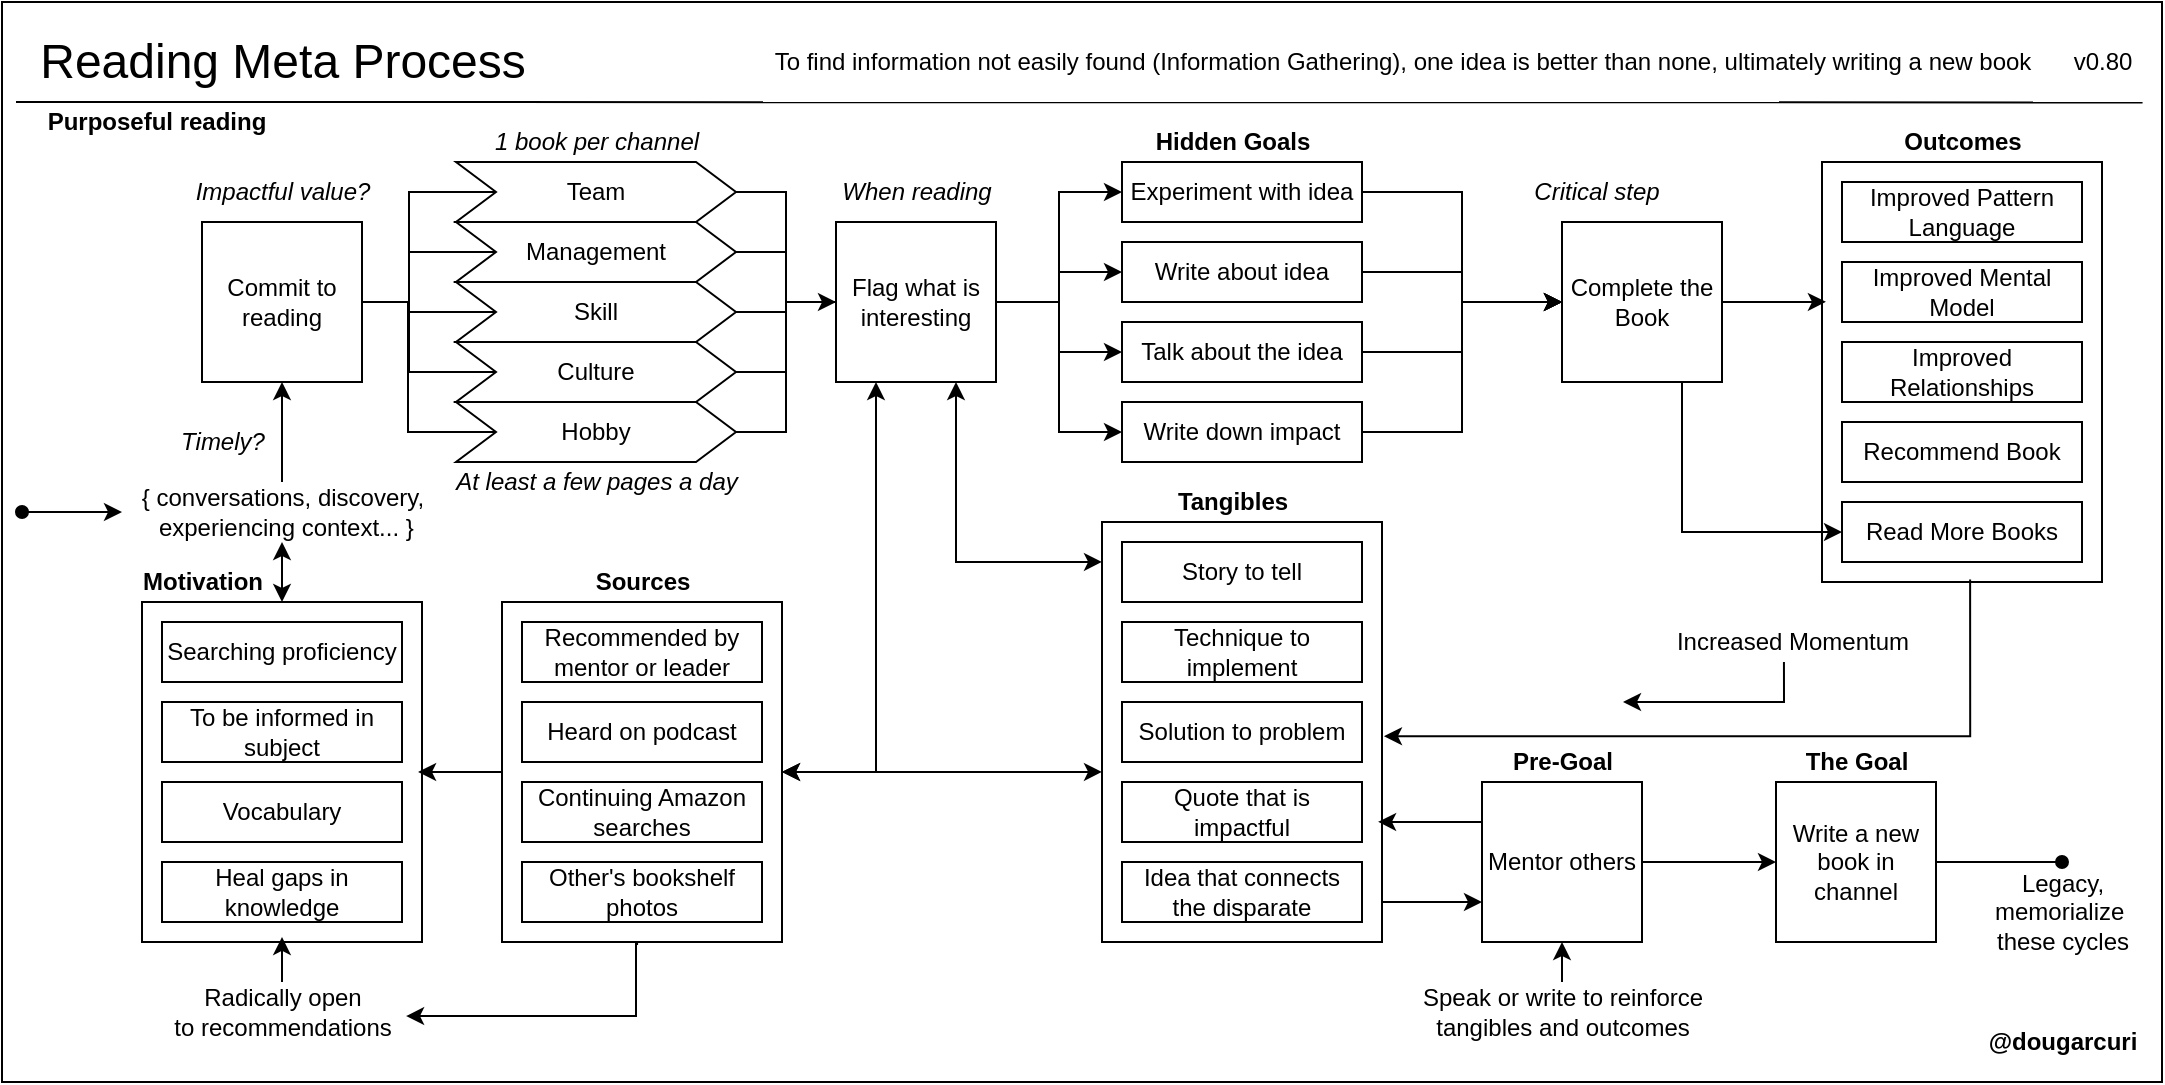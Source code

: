 <mxfile version="13.6.6" type="device"><diagram id="YEcZWM5yn9CC_GXmh8b7" name="Page-1"><mxGraphModel dx="1947" dy="563" grid="1" gridSize="10" guides="1" tooltips="1" connect="1" arrows="1" fold="1" page="1" pageScale="1" pageWidth="850" pageHeight="1100" math="0" shadow="0"><root><mxCell id="0"/><mxCell id="1" parent="0"/><mxCell id="oZXL2kZeHIh9_-ydEniH-50" value="" style="rounded=0;whiteSpace=wrap;html=1;fillColor=none;" vertex="1" parent="1"><mxGeometry x="-10" y="20" width="1080" height="540" as="geometry"/></mxCell><mxCell id="oZXL2kZeHIh9_-ydEniH-198" style="edgeStyle=orthogonalEdgeStyle;rounded=0;orthogonalLoop=1;jettySize=auto;html=1;entryX=1.007;entryY=0.51;entryDx=0;entryDy=0;entryPerimeter=0;startArrow=none;startFill=0;endArrow=classic;endFill=1;exitX=0.529;exitY=0.994;exitDx=0;exitDy=0;exitPerimeter=0;" edge="1" parent="1" source="oZXL2kZeHIh9_-ydEniH-195" target="oZXL2kZeHIh9_-ydEniH-180"><mxGeometry relative="1" as="geometry"><Array as="points"><mxPoint x="974" y="387"/></Array></mxGeometry></mxCell><mxCell id="oZXL2kZeHIh9_-ydEniH-195" value="" style="verticalLabelPosition=bottom;verticalAlign=top;html=1;shape=mxgraph.basic.rect;fillColor2=none;strokeWidth=1;size=20;indent=5;fillColor=none;" vertex="1" parent="1"><mxGeometry x="900" y="100" width="140" height="210" as="geometry"/></mxCell><mxCell id="oZXL2kZeHIh9_-ydEniH-204" style="edgeStyle=orthogonalEdgeStyle;rounded=0;orthogonalLoop=1;jettySize=auto;html=1;entryX=0;entryY=0.75;entryDx=0;entryDy=0;startArrow=none;startFill=0;endArrow=classic;endFill=1;" edge="1" parent="1" source="oZXL2kZeHIh9_-ydEniH-180" target="oZXL2kZeHIh9_-ydEniH-201"><mxGeometry relative="1" as="geometry"><Array as="points"><mxPoint x="667" y="470"/><mxPoint x="667" y="470"/></Array></mxGeometry></mxCell><mxCell id="oZXL2kZeHIh9_-ydEniH-180" value="" style="verticalLabelPosition=bottom;verticalAlign=top;html=1;shape=mxgraph.basic.rect;fillColor2=none;strokeWidth=1;size=20;indent=5;fillColor=none;" vertex="1" parent="1"><mxGeometry x="540" y="280" width="140" height="210" as="geometry"/></mxCell><mxCell id="oZXL2kZeHIh9_-ydEniH-1" value="&lt;font style=&quot;font-size: 24px&quot;&gt;Reading Meta Process&lt;/font&gt;" style="text;html=1;align=center;verticalAlign=middle;resizable=0;points=[];autosize=1;" vertex="1" parent="1"><mxGeometry y="40" width="260" height="20" as="geometry"/></mxCell><mxCell id="oZXL2kZeHIh9_-ydEniH-240" style="edgeStyle=orthogonalEdgeStyle;rounded=0;orthogonalLoop=1;jettySize=auto;html=1;exitX=1;exitY=0.5;exitDx=0;exitDy=0;entryX=0;entryY=0.5;entryDx=0;entryDy=0;startArrow=none;startFill=0;endArrow=none;endFill=0;" edge="1" parent="1" source="oZXL2kZeHIh9_-ydEniH-2" target="oZXL2kZeHIh9_-ydEniH-123"><mxGeometry relative="1" as="geometry"/></mxCell><mxCell id="oZXL2kZeHIh9_-ydEniH-241" style="edgeStyle=orthogonalEdgeStyle;rounded=0;orthogonalLoop=1;jettySize=auto;html=1;exitX=1;exitY=0.5;exitDx=0;exitDy=0;entryX=0;entryY=0.5;entryDx=0;entryDy=0;startArrow=none;startFill=0;endArrow=none;endFill=0;" edge="1" parent="1" source="oZXL2kZeHIh9_-ydEniH-2" target="oZXL2kZeHIh9_-ydEniH-125"><mxGeometry relative="1" as="geometry"/></mxCell><mxCell id="oZXL2kZeHIh9_-ydEniH-242" style="edgeStyle=orthogonalEdgeStyle;rounded=0;orthogonalLoop=1;jettySize=auto;html=1;exitX=1;exitY=0.5;exitDx=0;exitDy=0;entryX=0;entryY=0.5;entryDx=0;entryDy=0;startArrow=none;startFill=0;endArrow=none;endFill=0;" edge="1" parent="1" source="oZXL2kZeHIh9_-ydEniH-2" target="oZXL2kZeHIh9_-ydEniH-130"><mxGeometry relative="1" as="geometry"/></mxCell><mxCell id="oZXL2kZeHIh9_-ydEniH-243" style="edgeStyle=orthogonalEdgeStyle;rounded=0;orthogonalLoop=1;jettySize=auto;html=1;exitX=1;exitY=0.5;exitDx=0;exitDy=0;entryX=0;entryY=0.5;entryDx=0;entryDy=0;startArrow=none;startFill=0;endArrow=none;endFill=0;" edge="1" parent="1" source="oZXL2kZeHIh9_-ydEniH-2" target="oZXL2kZeHIh9_-ydEniH-134"><mxGeometry relative="1" as="geometry"/></mxCell><mxCell id="oZXL2kZeHIh9_-ydEniH-244" style="edgeStyle=orthogonalEdgeStyle;rounded=0;orthogonalLoop=1;jettySize=auto;html=1;exitX=1;exitY=0.5;exitDx=0;exitDy=0;startArrow=none;startFill=0;endArrow=none;endFill=0;" edge="1" parent="1" target="oZXL2kZeHIh9_-ydEniH-235"><mxGeometry relative="1" as="geometry"><mxPoint x="173" y="170" as="sourcePoint"/><mxPoint x="240" y="235" as="targetPoint"/><Array as="points"><mxPoint x="193" y="170"/><mxPoint x="193" y="235"/></Array></mxGeometry></mxCell><mxCell id="oZXL2kZeHIh9_-ydEniH-2" value="Commit to reading" style="whiteSpace=wrap;html=1;aspect=fixed;" vertex="1" parent="1"><mxGeometry x="90" y="130" width="80" height="80" as="geometry"/></mxCell><mxCell id="oZXL2kZeHIh9_-ydEniH-7" value="To find information not easily found (Information Gathering), one idea is better than none, ultimately writing a new book" style="text;html=1;align=center;verticalAlign=middle;resizable=0;points=[];autosize=1;" vertex="1" parent="1"><mxGeometry x="370" y="40" width="640" height="20" as="geometry"/></mxCell><mxCell id="oZXL2kZeHIh9_-ydEniH-19" style="edgeStyle=orthogonalEdgeStyle;rounded=0;orthogonalLoop=1;jettySize=auto;html=1;exitX=1;exitY=0.5;exitDx=0;exitDy=0;entryX=0;entryY=0.5;entryDx=0;entryDy=0;" edge="1" parent="1" source="oZXL2kZeHIh9_-ydEniH-123" target="oZXL2kZeHIh9_-ydEniH-18"><mxGeometry relative="1" as="geometry"><mxPoint x="347" y="115" as="sourcePoint"/></mxGeometry></mxCell><mxCell id="oZXL2kZeHIh9_-ydEniH-17" value="&lt;b&gt;Purposeful reading&lt;/b&gt;" style="text;html=1;align=center;verticalAlign=middle;resizable=0;points=[];autosize=1;" vertex="1" parent="1"><mxGeometry x="7" y="70" width="120" height="20" as="geometry"/></mxCell><mxCell id="oZXL2kZeHIh9_-ydEniH-77" style="edgeStyle=orthogonalEdgeStyle;rounded=0;orthogonalLoop=1;jettySize=auto;html=1;exitX=1;exitY=0.5;exitDx=0;exitDy=0;entryX=0;entryY=0.5;entryDx=0;entryDy=0;endArrow=classic;endFill=1;" edge="1" parent="1" source="oZXL2kZeHIh9_-ydEniH-18" target="oZXL2kZeHIh9_-ydEniH-25"><mxGeometry relative="1" as="geometry"/></mxCell><mxCell id="oZXL2kZeHIh9_-ydEniH-78" style="edgeStyle=orthogonalEdgeStyle;rounded=0;orthogonalLoop=1;jettySize=auto;html=1;exitX=1;exitY=0.5;exitDx=0;exitDy=0;entryX=0;entryY=0.5;entryDx=0;entryDy=0;endArrow=classic;endFill=1;" edge="1" parent="1" source="oZXL2kZeHIh9_-ydEniH-18" target="oZXL2kZeHIh9_-ydEniH-26"><mxGeometry relative="1" as="geometry"/></mxCell><mxCell id="oZXL2kZeHIh9_-ydEniH-79" style="edgeStyle=orthogonalEdgeStyle;rounded=0;orthogonalLoop=1;jettySize=auto;html=1;exitX=1;exitY=0.5;exitDx=0;exitDy=0;entryX=0;entryY=0.5;entryDx=0;entryDy=0;endArrow=classic;endFill=1;" edge="1" parent="1" source="oZXL2kZeHIh9_-ydEniH-18" target="oZXL2kZeHIh9_-ydEniH-39"><mxGeometry relative="1" as="geometry"/></mxCell><mxCell id="oZXL2kZeHIh9_-ydEniH-80" style="edgeStyle=orthogonalEdgeStyle;rounded=0;orthogonalLoop=1;jettySize=auto;html=1;exitX=1;exitY=0.5;exitDx=0;exitDy=0;entryX=0;entryY=0.5;entryDx=0;entryDy=0;endArrow=classic;endFill=1;" edge="1" parent="1" source="oZXL2kZeHIh9_-ydEniH-18" target="oZXL2kZeHIh9_-ydEniH-60"><mxGeometry relative="1" as="geometry"/></mxCell><mxCell id="oZXL2kZeHIh9_-ydEniH-193" style="edgeStyle=orthogonalEdgeStyle;rounded=0;orthogonalLoop=1;jettySize=auto;html=1;exitX=0.25;exitY=1;exitDx=0;exitDy=0;entryX=1;entryY=0.5;entryDx=0;entryDy=0;entryPerimeter=0;startArrow=classic;startFill=1;endArrow=classic;endFill=1;" edge="1" parent="1" source="oZXL2kZeHIh9_-ydEniH-18" target="oZXL2kZeHIh9_-ydEniH-182"><mxGeometry relative="1" as="geometry"/></mxCell><mxCell id="oZXL2kZeHIh9_-ydEniH-18" value="Flag what is interesting" style="whiteSpace=wrap;html=1;aspect=fixed;" vertex="1" parent="1"><mxGeometry x="407" y="130" width="80" height="80" as="geometry"/></mxCell><mxCell id="oZXL2kZeHIh9_-ydEniH-112" style="edgeStyle=orthogonalEdgeStyle;rounded=0;orthogonalLoop=1;jettySize=auto;html=1;exitX=1;exitY=0.5;exitDx=0;exitDy=0;entryX=0;entryY=0.5;entryDx=0;entryDy=0;endArrow=classic;endFill=1;" edge="1" parent="1" source="oZXL2kZeHIh9_-ydEniH-25" target="oZXL2kZeHIh9_-ydEniH-110"><mxGeometry relative="1" as="geometry"/></mxCell><mxCell id="oZXL2kZeHIh9_-ydEniH-25" value="Experiment with idea" style="rounded=0;whiteSpace=wrap;html=1;" vertex="1" parent="1"><mxGeometry x="550" y="100" width="120" height="30" as="geometry"/></mxCell><mxCell id="oZXL2kZeHIh9_-ydEniH-113" style="edgeStyle=orthogonalEdgeStyle;rounded=0;orthogonalLoop=1;jettySize=auto;html=1;exitX=1;exitY=0.5;exitDx=0;exitDy=0;entryX=0;entryY=0.5;entryDx=0;entryDy=0;endArrow=classic;endFill=1;" edge="1" parent="1" source="oZXL2kZeHIh9_-ydEniH-26" target="oZXL2kZeHIh9_-ydEniH-110"><mxGeometry relative="1" as="geometry"/></mxCell><mxCell id="oZXL2kZeHIh9_-ydEniH-26" value="Write about idea" style="rounded=0;whiteSpace=wrap;html=1;" vertex="1" parent="1"><mxGeometry x="550" y="140" width="120" height="30" as="geometry"/></mxCell><mxCell id="oZXL2kZeHIh9_-ydEniH-29" value="v0.80" style="text;html=1;align=center;verticalAlign=middle;resizable=0;points=[];autosize=1;" vertex="1" parent="1"><mxGeometry x="1020" y="40" width="40" height="20" as="geometry"/></mxCell><mxCell id="oZXL2kZeHIh9_-ydEniH-30" value="&lt;b&gt;@dougarcuri&lt;/b&gt;" style="text;html=1;align=center;verticalAlign=middle;resizable=0;points=[];autosize=1;" vertex="1" parent="1"><mxGeometry x="975" y="530" width="90" height="20" as="geometry"/></mxCell><mxCell id="oZXL2kZeHIh9_-ydEniH-31" value="" style="endArrow=none;html=1;entryX=0.991;entryY=0.093;entryDx=0;entryDy=0;entryPerimeter=0;" edge="1" parent="1" target="oZXL2kZeHIh9_-ydEniH-50"><mxGeometry width="50" height="50" relative="1" as="geometry"><mxPoint x="-3" y="70" as="sourcePoint"/><mxPoint x="992" y="70" as="targetPoint"/></mxGeometry></mxCell><mxCell id="oZXL2kZeHIh9_-ydEniH-114" style="edgeStyle=orthogonalEdgeStyle;rounded=0;orthogonalLoop=1;jettySize=auto;html=1;exitX=1;exitY=0.5;exitDx=0;exitDy=0;entryX=0;entryY=0.5;entryDx=0;entryDy=0;endArrow=classic;endFill=1;" edge="1" parent="1" source="oZXL2kZeHIh9_-ydEniH-39" target="oZXL2kZeHIh9_-ydEniH-110"><mxGeometry relative="1" as="geometry"/></mxCell><mxCell id="oZXL2kZeHIh9_-ydEniH-39" value="Talk about the idea" style="rounded=0;whiteSpace=wrap;html=1;" vertex="1" parent="1"><mxGeometry x="550" y="180" width="120" height="30" as="geometry"/></mxCell><mxCell id="oZXL2kZeHIh9_-ydEniH-46" value="&lt;i&gt;1 book per channel&lt;/i&gt;" style="text;html=1;align=center;verticalAlign=middle;resizable=0;points=[];autosize=1;" vertex="1" parent="1"><mxGeometry x="227" y="80" width="120" height="20" as="geometry"/></mxCell><mxCell id="oZXL2kZeHIh9_-ydEniH-47" value="&lt;i&gt;At least a few pages a day&lt;/i&gt;" style="text;html=1;align=center;verticalAlign=middle;resizable=0;points=[];autosize=1;" vertex="1" parent="1"><mxGeometry x="207" y="250" width="160" height="20" as="geometry"/></mxCell><mxCell id="oZXL2kZeHIh9_-ydEniH-213" style="edgeStyle=orthogonalEdgeStyle;rounded=0;orthogonalLoop=1;jettySize=auto;html=1;entryX=0.5;entryY=0.985;entryDx=0;entryDy=0;entryPerimeter=0;startArrow=none;startFill=0;endArrow=classic;endFill=1;" edge="1" parent="1" source="oZXL2kZeHIh9_-ydEniH-49" target="oZXL2kZeHIh9_-ydEniH-208"><mxGeometry relative="1" as="geometry"/></mxCell><mxCell id="oZXL2kZeHIh9_-ydEniH-49" value="Radically open&lt;br&gt;to recommendations" style="text;html=1;align=center;verticalAlign=middle;resizable=0;points=[];autosize=1;" vertex="1" parent="1"><mxGeometry x="70" y="510" width="120" height="30" as="geometry"/></mxCell><mxCell id="oZXL2kZeHIh9_-ydEniH-116" style="edgeStyle=orthogonalEdgeStyle;rounded=0;orthogonalLoop=1;jettySize=auto;html=1;exitX=1;exitY=0.5;exitDx=0;exitDy=0;entryX=0;entryY=0.5;entryDx=0;entryDy=0;endArrow=classic;endFill=1;" edge="1" parent="1" source="oZXL2kZeHIh9_-ydEniH-60" target="oZXL2kZeHIh9_-ydEniH-110"><mxGeometry relative="1" as="geometry"/></mxCell><mxCell id="oZXL2kZeHIh9_-ydEniH-60" value="Write down impact" style="rounded=0;whiteSpace=wrap;html=1;" vertex="1" parent="1"><mxGeometry x="550" y="220" width="120" height="30" as="geometry"/></mxCell><mxCell id="oZXL2kZeHIh9_-ydEniH-70" value="&lt;b&gt;Outcomes&lt;/b&gt;" style="text;html=1;align=center;verticalAlign=middle;resizable=0;points=[];autosize=1;" vertex="1" parent="1"><mxGeometry x="935" y="80" width="70" height="20" as="geometry"/></mxCell><mxCell id="oZXL2kZeHIh9_-ydEniH-90" value="Improved Pattern Language" style="rounded=0;whiteSpace=wrap;html=1;" vertex="1" parent="1"><mxGeometry x="910" y="110" width="120" height="30" as="geometry"/></mxCell><mxCell id="oZXL2kZeHIh9_-ydEniH-91" value="Recommend Book" style="rounded=0;whiteSpace=wrap;html=1;" vertex="1" parent="1"><mxGeometry x="910" y="230" width="120" height="30" as="geometry"/></mxCell><mxCell id="oZXL2kZeHIh9_-ydEniH-92" value="Improved Mental Model" style="rounded=0;whiteSpace=wrap;html=1;" vertex="1" parent="1"><mxGeometry x="910" y="150" width="120" height="30" as="geometry"/></mxCell><mxCell id="oZXL2kZeHIh9_-ydEniH-93" value="Read More Books" style="rounded=0;whiteSpace=wrap;html=1;" vertex="1" parent="1"><mxGeometry x="910" y="270" width="120" height="30" as="geometry"/></mxCell><mxCell id="oZXL2kZeHIh9_-ydEniH-197" style="edgeStyle=orthogonalEdgeStyle;rounded=0;orthogonalLoop=1;jettySize=auto;html=1;exitX=1;exitY=0.5;exitDx=0;exitDy=0;entryX=0.014;entryY=0.333;entryDx=0;entryDy=0;entryPerimeter=0;startArrow=none;startFill=0;endArrow=classic;endFill=1;" edge="1" parent="1" source="oZXL2kZeHIh9_-ydEniH-110" target="oZXL2kZeHIh9_-ydEniH-195"><mxGeometry relative="1" as="geometry"/></mxCell><mxCell id="oZXL2kZeHIh9_-ydEniH-219" style="edgeStyle=orthogonalEdgeStyle;rounded=0;orthogonalLoop=1;jettySize=auto;html=1;exitX=0.75;exitY=1;exitDx=0;exitDy=0;entryX=0;entryY=0.5;entryDx=0;entryDy=0;startArrow=none;startFill=0;endArrow=classic;endFill=1;" edge="1" parent="1" source="oZXL2kZeHIh9_-ydEniH-110" target="oZXL2kZeHIh9_-ydEniH-93"><mxGeometry relative="1" as="geometry"/></mxCell><mxCell id="oZXL2kZeHIh9_-ydEniH-110" value="Complete the Book" style="whiteSpace=wrap;html=1;aspect=fixed;" vertex="1" parent="1"><mxGeometry x="770" y="130" width="80" height="80" as="geometry"/></mxCell><mxCell id="oZXL2kZeHIh9_-ydEniH-123" value="Team" style="shape=step;perimeter=stepPerimeter;whiteSpace=wrap;html=1;fixedSize=1;fillColor=none;" vertex="1" parent="1"><mxGeometry x="217" y="100" width="140" height="30" as="geometry"/></mxCell><mxCell id="oZXL2kZeHIh9_-ydEniH-127" style="edgeStyle=orthogonalEdgeStyle;rounded=0;orthogonalLoop=1;jettySize=auto;html=1;exitX=1;exitY=0.5;exitDx=0;exitDy=0;endArrow=none;endFill=0;" edge="1" parent="1" source="oZXL2kZeHIh9_-ydEniH-125" target="oZXL2kZeHIh9_-ydEniH-18"><mxGeometry relative="1" as="geometry"/></mxCell><mxCell id="oZXL2kZeHIh9_-ydEniH-125" value="Management" style="shape=step;perimeter=stepPerimeter;whiteSpace=wrap;html=1;fixedSize=1;fillColor=none;" vertex="1" parent="1"><mxGeometry x="217" y="130" width="140" height="30" as="geometry"/></mxCell><mxCell id="oZXL2kZeHIh9_-ydEniH-133" style="edgeStyle=orthogonalEdgeStyle;rounded=0;orthogonalLoop=1;jettySize=auto;html=1;exitX=1;exitY=0.5;exitDx=0;exitDy=0;entryX=0;entryY=0.5;entryDx=0;entryDy=0;endArrow=none;endFill=0;" edge="1" parent="1" source="oZXL2kZeHIh9_-ydEniH-130" target="oZXL2kZeHIh9_-ydEniH-18"><mxGeometry relative="1" as="geometry"/></mxCell><mxCell id="oZXL2kZeHIh9_-ydEniH-130" value="Skill" style="shape=step;perimeter=stepPerimeter;whiteSpace=wrap;html=1;fixedSize=1;fillColor=none;" vertex="1" parent="1"><mxGeometry x="217" y="160" width="140" height="30" as="geometry"/></mxCell><mxCell id="oZXL2kZeHIh9_-ydEniH-135" style="edgeStyle=orthogonalEdgeStyle;rounded=0;orthogonalLoop=1;jettySize=auto;html=1;exitX=1;exitY=0.5;exitDx=0;exitDy=0;entryX=0;entryY=0.5;entryDx=0;entryDy=0;endArrow=none;endFill=0;" edge="1" parent="1" source="oZXL2kZeHIh9_-ydEniH-134" target="oZXL2kZeHIh9_-ydEniH-18"><mxGeometry relative="1" as="geometry"/></mxCell><mxCell id="oZXL2kZeHIh9_-ydEniH-134" value="Culture" style="shape=step;perimeter=stepPerimeter;whiteSpace=wrap;html=1;fixedSize=1;fillColor=none;" vertex="1" parent="1"><mxGeometry x="217" y="190" width="140" height="30" as="geometry"/></mxCell><mxCell id="oZXL2kZeHIh9_-ydEniH-159" value="&lt;i&gt;Critical step&lt;/i&gt;" style="text;html=1;align=center;verticalAlign=middle;resizable=0;points=[];autosize=1;" vertex="1" parent="1"><mxGeometry x="747" y="105" width="80" height="20" as="geometry"/></mxCell><mxCell id="oZXL2kZeHIh9_-ydEniH-166" value="Story to tell" style="rounded=0;whiteSpace=wrap;html=1;" vertex="1" parent="1"><mxGeometry x="550" y="290" width="120" height="30" as="geometry"/></mxCell><mxCell id="oZXL2kZeHIh9_-ydEniH-167" value="Technique to implement" style="rounded=0;whiteSpace=wrap;html=1;" vertex="1" parent="1"><mxGeometry x="550" y="330" width="120" height="30" as="geometry"/></mxCell><mxCell id="oZXL2kZeHIh9_-ydEniH-168" value="Solution to problem" style="rounded=0;whiteSpace=wrap;html=1;" vertex="1" parent="1"><mxGeometry x="550" y="370" width="120" height="30" as="geometry"/></mxCell><mxCell id="oZXL2kZeHIh9_-ydEniH-170" value="Quote that is impactful" style="rounded=0;whiteSpace=wrap;html=1;" vertex="1" parent="1"><mxGeometry x="550" y="410" width="120" height="30" as="geometry"/></mxCell><mxCell id="oZXL2kZeHIh9_-ydEniH-173" value="Idea that connects the disparate" style="rounded=0;whiteSpace=wrap;html=1;" vertex="1" parent="1"><mxGeometry x="550" y="450" width="120" height="30" as="geometry"/></mxCell><mxCell id="oZXL2kZeHIh9_-ydEniH-174" value="&lt;b&gt;Tangibles&lt;/b&gt;" style="text;html=1;align=center;verticalAlign=middle;resizable=0;points=[];autosize=1;" vertex="1" parent="1"><mxGeometry x="570" y="260" width="70" height="20" as="geometry"/></mxCell><mxCell id="oZXL2kZeHIh9_-ydEniH-181" style="edgeStyle=orthogonalEdgeStyle;rounded=0;orthogonalLoop=1;jettySize=auto;html=1;entryX=0.75;entryY=1;entryDx=0;entryDy=0;endArrow=classic;endFill=1;startArrow=classic;startFill=1;exitX=0;exitY=0.095;exitDx=0;exitDy=0;exitPerimeter=0;" edge="1" parent="1" source="oZXL2kZeHIh9_-ydEniH-180" target="oZXL2kZeHIh9_-ydEniH-18"><mxGeometry relative="1" as="geometry"/></mxCell><mxCell id="oZXL2kZeHIh9_-ydEniH-192" style="edgeStyle=orthogonalEdgeStyle;rounded=0;orthogonalLoop=1;jettySize=auto;html=1;startArrow=classic;startFill=1;endArrow=classic;endFill=1;entryX=0;entryY=0.595;entryDx=0;entryDy=0;entryPerimeter=0;" edge="1" parent="1" source="oZXL2kZeHIh9_-ydEniH-182" target="oZXL2kZeHIh9_-ydEniH-180"><mxGeometry relative="1" as="geometry"/></mxCell><mxCell id="oZXL2kZeHIh9_-ydEniH-262" style="edgeStyle=orthogonalEdgeStyle;rounded=0;orthogonalLoop=1;jettySize=auto;html=1;exitX=1;exitY=0.5;exitDx=0;exitDy=0;startArrow=none;startFill=0;endArrow=oval;endFill=1;" edge="1" parent="1" source="oZXL2kZeHIh9_-ydEniH-199"><mxGeometry relative="1" as="geometry"><mxPoint x="1020" y="450" as="targetPoint"/></mxGeometry></mxCell><mxCell id="oZXL2kZeHIh9_-ydEniH-199" value="Write a new book in channel" style="whiteSpace=wrap;html=1;aspect=fixed;" vertex="1" parent="1"><mxGeometry x="877" y="410" width="80" height="80" as="geometry"/></mxCell><mxCell id="oZXL2kZeHIh9_-ydEniH-203" style="edgeStyle=orthogonalEdgeStyle;rounded=0;orthogonalLoop=1;jettySize=auto;html=1;exitX=0;exitY=0.25;exitDx=0;exitDy=0;entryX=0.986;entryY=0.714;entryDx=0;entryDy=0;entryPerimeter=0;startArrow=none;startFill=0;endArrow=classic;endFill=1;" edge="1" parent="1" source="oZXL2kZeHIh9_-ydEniH-201" target="oZXL2kZeHIh9_-ydEniH-180"><mxGeometry relative="1" as="geometry"/></mxCell><mxCell id="oZXL2kZeHIh9_-ydEniH-205" style="edgeStyle=orthogonalEdgeStyle;rounded=0;orthogonalLoop=1;jettySize=auto;html=1;exitX=1;exitY=0.5;exitDx=0;exitDy=0;entryX=0;entryY=0.5;entryDx=0;entryDy=0;startArrow=none;startFill=0;endArrow=classic;endFill=1;" edge="1" parent="1" source="oZXL2kZeHIh9_-ydEniH-201" target="oZXL2kZeHIh9_-ydEniH-199"><mxGeometry relative="1" as="geometry"/></mxCell><mxCell id="oZXL2kZeHIh9_-ydEniH-201" value="Mentor others" style="whiteSpace=wrap;html=1;aspect=fixed;" vertex="1" parent="1"><mxGeometry x="730" y="410" width="80" height="80" as="geometry"/></mxCell><mxCell id="oZXL2kZeHIh9_-ydEniH-206" value="&lt;b&gt;The Goal&lt;/b&gt;" style="text;html=1;align=center;verticalAlign=middle;resizable=0;points=[];autosize=1;" vertex="1" parent="1"><mxGeometry x="882" y="390" width="70" height="20" as="geometry"/></mxCell><mxCell id="oZXL2kZeHIh9_-ydEniH-216" style="edgeStyle=orthogonalEdgeStyle;rounded=0;orthogonalLoop=1;jettySize=auto;html=1;entryX=0.986;entryY=0.5;entryDx=0;entryDy=0;entryPerimeter=0;startArrow=none;startFill=0;endArrow=classic;endFill=1;" edge="1" parent="1" source="oZXL2kZeHIh9_-ydEniH-182" target="oZXL2kZeHIh9_-ydEniH-208"><mxGeometry relative="1" as="geometry"/></mxCell><mxCell id="oZXL2kZeHIh9_-ydEniH-218" style="edgeStyle=orthogonalEdgeStyle;rounded=0;orthogonalLoop=1;jettySize=auto;html=1;entryX=1.017;entryY=0.567;entryDx=0;entryDy=0;entryPerimeter=0;startArrow=none;startFill=0;endArrow=classic;endFill=1;exitX=0.486;exitY=1.006;exitDx=0;exitDy=0;exitPerimeter=0;" edge="1" parent="1" source="oZXL2kZeHIh9_-ydEniH-182" target="oZXL2kZeHIh9_-ydEniH-49"><mxGeometry relative="1" as="geometry"><mxPoint x="307" y="500" as="sourcePoint"/><Array as="points"><mxPoint x="307" y="491"/><mxPoint x="307" y="527"/></Array></mxGeometry></mxCell><mxCell id="oZXL2kZeHIh9_-ydEniH-182" value="" style="verticalLabelPosition=bottom;verticalAlign=top;html=1;shape=mxgraph.basic.rect;fillColor2=none;strokeWidth=1;size=20;indent=5;fillColor=none;" vertex="1" parent="1"><mxGeometry x="240" y="320" width="140" height="170" as="geometry"/></mxCell><mxCell id="oZXL2kZeHIh9_-ydEniH-163" value="&lt;b&gt;Sources&lt;/b&gt;" style="text;html=1;align=center;verticalAlign=middle;resizable=0;points=[];autosize=1;" vertex="1" parent="1"><mxGeometry x="280" y="300" width="60" height="20" as="geometry"/></mxCell><mxCell id="oZXL2kZeHIh9_-ydEniH-183" value="Recommended by mentor or leader" style="rounded=0;whiteSpace=wrap;html=1;" vertex="1" parent="1"><mxGeometry x="250" y="330" width="120" height="30" as="geometry"/></mxCell><mxCell id="oZXL2kZeHIh9_-ydEniH-185" value="Heard on podcast" style="rounded=0;whiteSpace=wrap;html=1;" vertex="1" parent="1"><mxGeometry x="250" y="370" width="120" height="30" as="geometry"/></mxCell><mxCell id="oZXL2kZeHIh9_-ydEniH-188" value="Continuing Amazon searches" style="rounded=0;whiteSpace=wrap;html=1;" vertex="1" parent="1"><mxGeometry x="250" y="410" width="120" height="30" as="geometry"/></mxCell><mxCell id="oZXL2kZeHIh9_-ydEniH-217" value="&lt;b&gt;Hidden Goals&lt;/b&gt;" style="text;html=1;align=center;verticalAlign=middle;resizable=0;points=[];autosize=1;" vertex="1" parent="1"><mxGeometry x="560" y="80" width="90" height="20" as="geometry"/></mxCell><mxCell id="oZXL2kZeHIh9_-ydEniH-220" value="&lt;i&gt;When reading&lt;/i&gt;" style="text;html=1;align=center;verticalAlign=middle;resizable=0;points=[];autosize=1;" vertex="1" parent="1"><mxGeometry x="402" y="105" width="90" height="20" as="geometry"/></mxCell><mxCell id="oZXL2kZeHIh9_-ydEniH-231" style="edgeStyle=orthogonalEdgeStyle;rounded=0;orthogonalLoop=1;jettySize=auto;html=1;entryX=0.5;entryY=1;entryDx=0;entryDy=0;startArrow=none;startFill=0;endArrow=classic;endFill=1;" edge="1" parent="1" source="oZXL2kZeHIh9_-ydEniH-228" target="oZXL2kZeHIh9_-ydEniH-2"><mxGeometry relative="1" as="geometry"/></mxCell><mxCell id="oZXL2kZeHIh9_-ydEniH-233" style="edgeStyle=orthogonalEdgeStyle;rounded=0;orthogonalLoop=1;jettySize=auto;html=1;startArrow=classic;startFill=1;endArrow=oval;endFill=1;" edge="1" parent="1" source="oZXL2kZeHIh9_-ydEniH-228"><mxGeometry relative="1" as="geometry"><mxPoint y="275" as="targetPoint"/></mxGeometry></mxCell><mxCell id="oZXL2kZeHIh9_-ydEniH-228" value="{ conversations, discovery,&lt;br&gt;&amp;nbsp;experiencing context... }" style="text;html=1;align=center;verticalAlign=middle;resizable=0;points=[];autosize=1;" vertex="1" parent="1"><mxGeometry x="50" y="260" width="160" height="30" as="geometry"/></mxCell><mxCell id="oZXL2kZeHIh9_-ydEniH-230" style="edgeStyle=orthogonalEdgeStyle;rounded=0;orthogonalLoop=1;jettySize=auto;html=1;entryX=0.5;entryY=1;entryDx=0;entryDy=0;entryPerimeter=0;startArrow=classic;startFill=1;endArrow=classic;endFill=1;" edge="1" parent="1" source="oZXL2kZeHIh9_-ydEniH-208" target="oZXL2kZeHIh9_-ydEniH-228"><mxGeometry relative="1" as="geometry"/></mxCell><mxCell id="oZXL2kZeHIh9_-ydEniH-234" value="Other's bookshelf photos" style="rounded=0;whiteSpace=wrap;html=1;" vertex="1" parent="1"><mxGeometry x="250" y="450" width="120" height="30" as="geometry"/></mxCell><mxCell id="oZXL2kZeHIh9_-ydEniH-255" style="edgeStyle=orthogonalEdgeStyle;rounded=0;orthogonalLoop=1;jettySize=auto;html=1;exitX=1;exitY=0.5;exitDx=0;exitDy=0;entryX=0;entryY=0.5;entryDx=0;entryDy=0;startArrow=none;startFill=0;endArrow=none;endFill=0;" edge="1" parent="1" source="oZXL2kZeHIh9_-ydEniH-235" target="oZXL2kZeHIh9_-ydEniH-18"><mxGeometry relative="1" as="geometry"/></mxCell><mxCell id="oZXL2kZeHIh9_-ydEniH-235" value="Hobby" style="shape=step;perimeter=stepPerimeter;whiteSpace=wrap;html=1;fixedSize=1;fillColor=none;" vertex="1" parent="1"><mxGeometry x="217" y="220" width="140" height="30" as="geometry"/></mxCell><mxCell id="oZXL2kZeHIh9_-ydEniH-251" value="Heal gaps in knowledge" style="rounded=0;whiteSpace=wrap;html=1;" vertex="1" parent="1"><mxGeometry x="70" y="450" width="120" height="30" as="geometry"/></mxCell><mxCell id="oZXL2kZeHIh9_-ydEniH-208" value="" style="verticalLabelPosition=bottom;verticalAlign=top;html=1;shape=mxgraph.basic.rect;fillColor2=none;strokeWidth=1;size=20;indent=5;fillColor=none;" vertex="1" parent="1"><mxGeometry x="60" y="320" width="140" height="170" as="geometry"/></mxCell><mxCell id="oZXL2kZeHIh9_-ydEniH-209" value="&lt;b&gt;Motivation&lt;/b&gt;" style="text;html=1;align=center;verticalAlign=middle;resizable=0;points=[];autosize=1;" vertex="1" parent="1"><mxGeometry x="50" y="300" width="80" height="20" as="geometry"/></mxCell><mxCell id="oZXL2kZeHIh9_-ydEniH-210" value="Searching proficiency" style="rounded=0;whiteSpace=wrap;html=1;" vertex="1" parent="1"><mxGeometry x="70" y="330" width="120" height="30" as="geometry"/></mxCell><mxCell id="oZXL2kZeHIh9_-ydEniH-211" value="To be informed in subject" style="rounded=0;whiteSpace=wrap;html=1;" vertex="1" parent="1"><mxGeometry x="70" y="370" width="120" height="30" as="geometry"/></mxCell><mxCell id="oZXL2kZeHIh9_-ydEniH-212" value="Vocabulary" style="rounded=0;whiteSpace=wrap;html=1;" vertex="1" parent="1"><mxGeometry x="70" y="410" width="120" height="30" as="geometry"/></mxCell><mxCell id="oZXL2kZeHIh9_-ydEniH-253" style="edgeStyle=orthogonalEdgeStyle;rounded=0;orthogonalLoop=1;jettySize=auto;html=1;entryX=0.5;entryY=0.985;entryDx=0;entryDy=0;entryPerimeter=0;startArrow=none;startFill=0;endArrow=classic;endFill=1;" edge="1" parent="1" source="oZXL2kZeHIh9_-ydEniH-254"><mxGeometry relative="1" as="geometry"><mxPoint x="770" y="490.0" as="targetPoint"/></mxGeometry></mxCell><mxCell id="oZXL2kZeHIh9_-ydEniH-254" value="Speak or write to reinforce&lt;br&gt;tangibles and outcomes" style="text;html=1;align=center;verticalAlign=middle;resizable=0;points=[];autosize=1;" vertex="1" parent="1"><mxGeometry x="690" y="510" width="160" height="30" as="geometry"/></mxCell><mxCell id="oZXL2kZeHIh9_-ydEniH-258" style="edgeStyle=orthogonalEdgeStyle;rounded=0;orthogonalLoop=1;jettySize=auto;html=1;startArrow=none;startFill=0;endArrow=classic;endFill=1;exitX=0.469;exitY=1;exitDx=0;exitDy=0;exitPerimeter=0;" edge="1" parent="1" source="oZXL2kZeHIh9_-ydEniH-257"><mxGeometry relative="1" as="geometry"><mxPoint x="800" y="370" as="targetPoint"/></mxGeometry></mxCell><mxCell id="oZXL2kZeHIh9_-ydEniH-257" value="Increased Momentum" style="text;html=1;align=center;verticalAlign=middle;resizable=0;points=[];autosize=1;" vertex="1" parent="1"><mxGeometry x="820" y="330" width="130" height="20" as="geometry"/></mxCell><mxCell id="oZXL2kZeHIh9_-ydEniH-259" value="&lt;b&gt;Pre-Goal&lt;/b&gt;" style="text;html=1;align=center;verticalAlign=middle;resizable=0;points=[];autosize=1;" vertex="1" parent="1"><mxGeometry x="735" y="390" width="70" height="20" as="geometry"/></mxCell><mxCell id="oZXL2kZeHIh9_-ydEniH-263" value="Legacy, &lt;br&gt;memorialize&amp;nbsp;&lt;br&gt;these cycles" style="text;html=1;align=center;verticalAlign=middle;resizable=0;points=[];autosize=1;" vertex="1" parent="1"><mxGeometry x="980" y="450" width="80" height="50" as="geometry"/></mxCell><mxCell id="oZXL2kZeHIh9_-ydEniH-265" value="&lt;i&gt;Impactful value?&lt;/i&gt;" style="text;html=1;align=center;verticalAlign=middle;resizable=0;points=[];autosize=1;" vertex="1" parent="1"><mxGeometry x="80" y="105" width="100" height="20" as="geometry"/></mxCell><mxCell id="oZXL2kZeHIh9_-ydEniH-266" value="&lt;i&gt;Timely?&lt;/i&gt;" style="text;html=1;align=center;verticalAlign=middle;resizable=0;points=[];autosize=1;" vertex="1" parent="1"><mxGeometry x="70" y="230" width="60" height="20" as="geometry"/></mxCell><mxCell id="oZXL2kZeHIh9_-ydEniH-268" value="Improved Relationships" style="rounded=0;whiteSpace=wrap;html=1;" vertex="1" parent="1"><mxGeometry x="910" y="190" width="120" height="30" as="geometry"/></mxCell></root></mxGraphModel></diagram></mxfile>